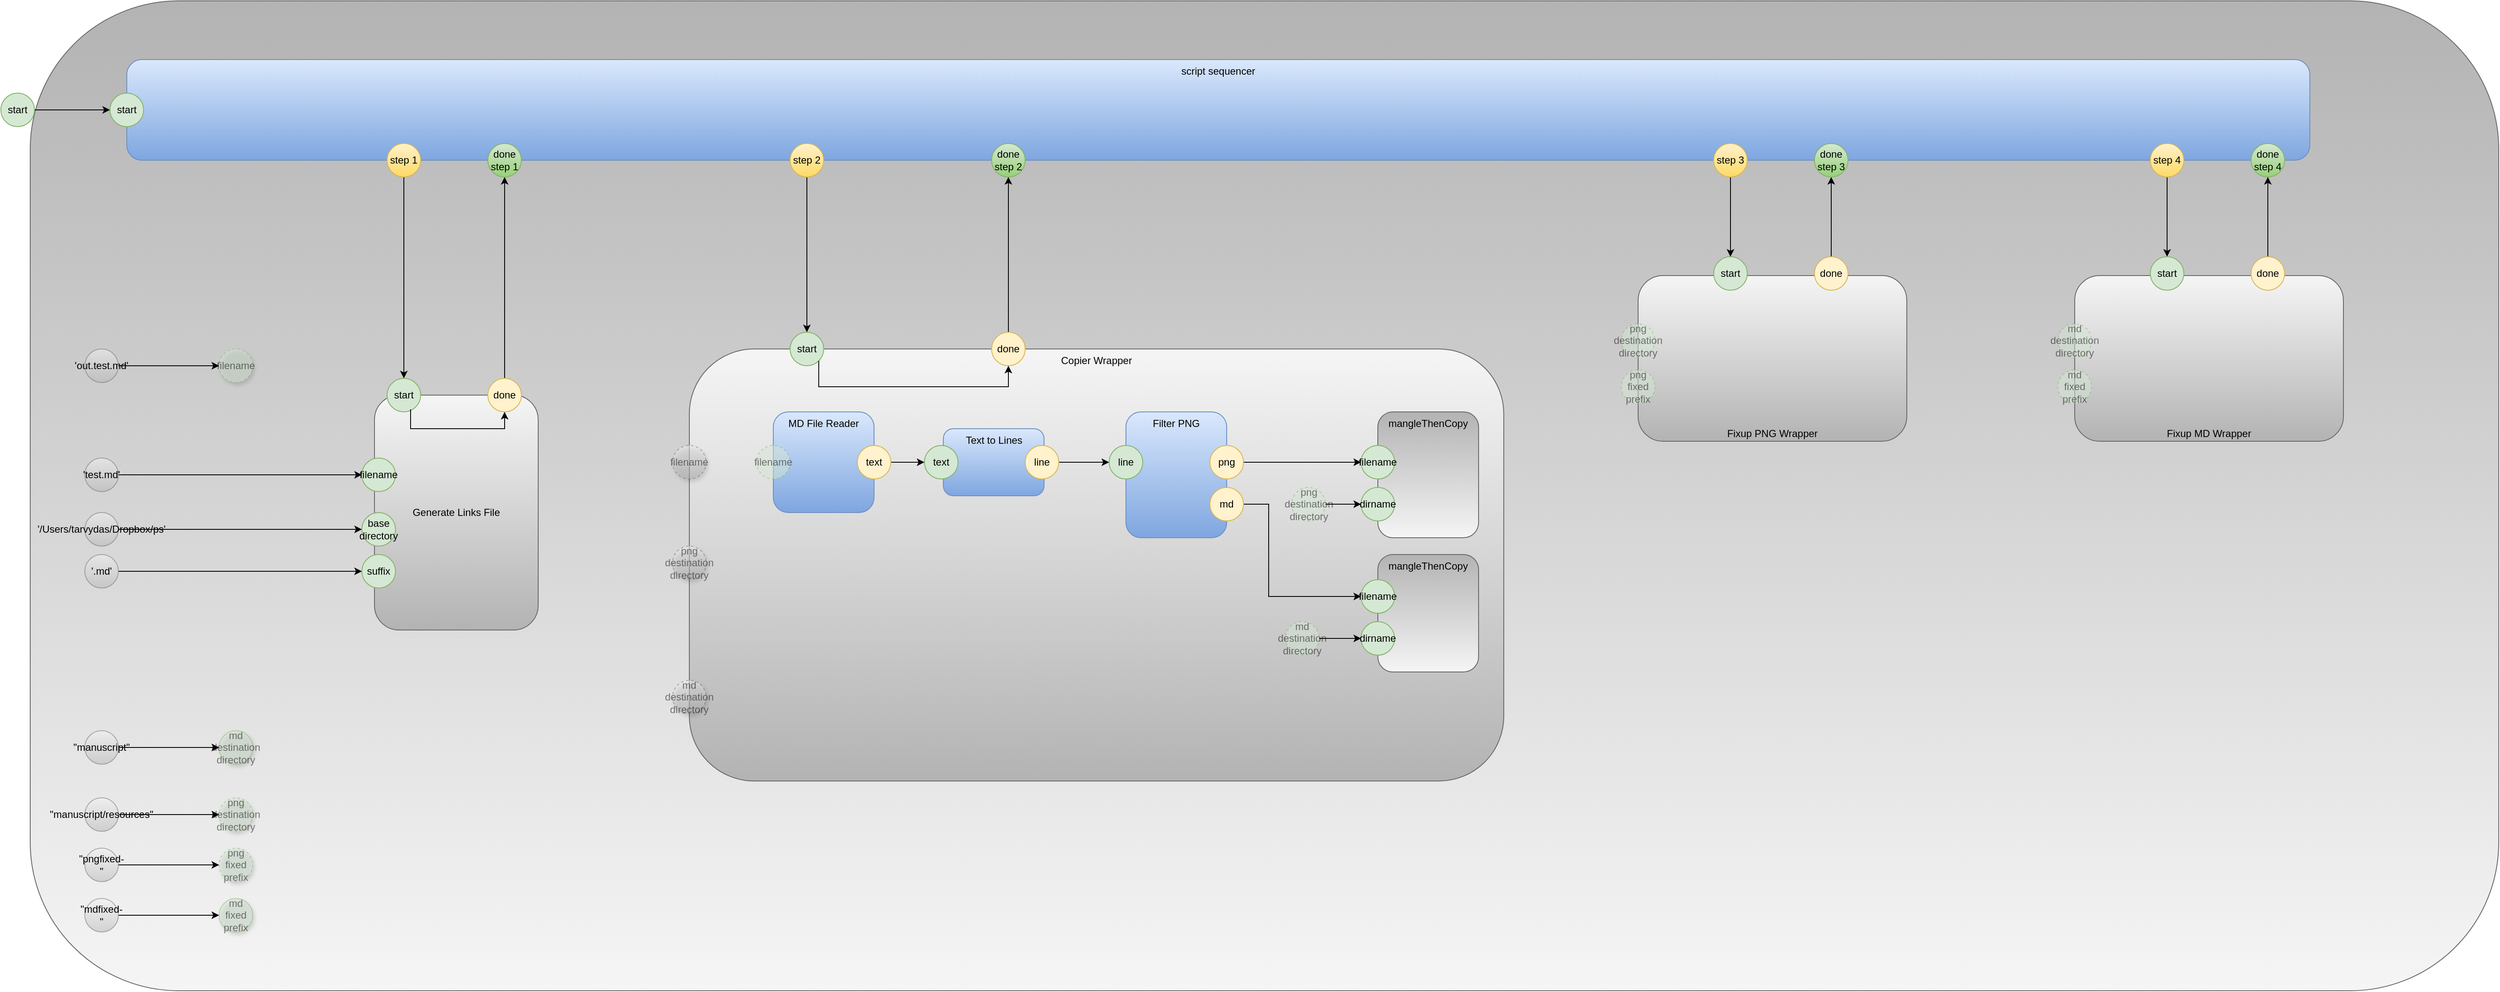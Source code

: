 <mxfile version="14.6.13" type="device" pages="5"><diagram id="d3Y0f5yrOQTBMynN3zQk" name="pmcopy"><mxGraphModel dx="1346" dy="772" grid="1" gridSize="10" guides="1" tooltips="1" connect="1" arrows="1" fold="1" page="1" pageScale="1" pageWidth="1100" pageHeight="850" math="0" shadow="0"><root><mxCell id="0"/><mxCell id="1" parent="0"/><mxCell id="O32whpEdh14o_vciEkOk-1" value="&lt;br&gt;&lt;br&gt;&lt;br&gt;&lt;br&gt;&lt;br&gt;&lt;br&gt;&lt;br&gt;&lt;br&gt;&lt;br&gt;&lt;br&gt;&lt;br&gt;&lt;br&gt;&lt;br&gt;&lt;br&gt;" style="rounded=1;whiteSpace=wrap;html=1;horizontal=1;verticalAlign=top;fillColor=#f5f5f5;strokeColor=#666666;gradientColor=#b3b3b3;gradientDirection=north;" parent="1" vertex="1"><mxGeometry x="55" y="10" width="2940" height="1180" as="geometry"/></mxCell><mxCell id="O32whpEdh14o_vciEkOk-2" value="Fixup PNG Wrapper" style="rounded=1;whiteSpace=wrap;html=1;horizontal=1;verticalAlign=bottom;fillColor=#f5f5f5;strokeColor=#666666;gradientColor=#b3b3b3;" parent="1" vertex="1"><mxGeometry x="1970" y="337.5" width="320" height="197.5" as="geometry"/></mxCell><mxCell id="O32whpEdh14o_vciEkOk-3" value="Generate Links File" style="rounded=1;whiteSpace=wrap;html=1;horizontal=1;verticalAlign=middle;fillColor=#f5f5f5;strokeColor=#666666;gradientColor=#b3b3b3;" parent="1" vertex="1"><mxGeometry x="465" y="480" width="195" height="280" as="geometry"/></mxCell><mxCell id="O32whpEdh14o_vciEkOk-4" value="filename" style="ellipse;whiteSpace=wrap;html=1;aspect=fixed;fillColor=#d5e8d4;strokeColor=#82b366;" parent="1" vertex="1"><mxGeometry x="450" y="555" width="40" height="40" as="geometry"/></mxCell><mxCell id="O32whpEdh14o_vciEkOk-5" style="edgeStyle=orthogonalEdgeStyle;rounded=0;orthogonalLoop=1;jettySize=auto;html=1;exitX=0.5;exitY=0;exitDx=0;exitDy=0;entryX=0.5;entryY=1;entryDx=0;entryDy=0;" parent="1" source="O32whpEdh14o_vciEkOk-6" target="O32whpEdh14o_vciEkOk-56" edge="1"><mxGeometry relative="1" as="geometry"/></mxCell><mxCell id="O32whpEdh14o_vciEkOk-6" value="done" style="ellipse;whiteSpace=wrap;html=1;aspect=fixed;fillColor=#fff2cc;strokeColor=#d6b656;" parent="1" vertex="1"><mxGeometry x="600" y="460" width="40" height="40" as="geometry"/></mxCell><mxCell id="O32whpEdh14o_vciEkOk-7" value="base&lt;br&gt;directory" style="ellipse;whiteSpace=wrap;html=1;aspect=fixed;fillColor=#d5e8d4;strokeColor=#82b366;" parent="1" vertex="1"><mxGeometry x="450" y="620" width="40" height="40" as="geometry"/></mxCell><mxCell id="O32whpEdh14o_vciEkOk-8" value="suffix" style="ellipse;whiteSpace=wrap;html=1;aspect=fixed;fillColor=#d5e8d4;strokeColor=#82b366;" parent="1" vertex="1"><mxGeometry x="450" y="670" width="40" height="40" as="geometry"/></mxCell><mxCell id="O32whpEdh14o_vciEkOk-9" value="Copier Wrapper" style="rounded=1;whiteSpace=wrap;html=1;horizontal=1;verticalAlign=top;fillColor=#f5f5f5;strokeColor=#666666;gradientColor=#b3b3b3;" parent="1" vertex="1"><mxGeometry x="840" y="425" width="970" height="515" as="geometry"/></mxCell><mxCell id="O32whpEdh14o_vciEkOk-10" value="Text to Lines" style="rounded=1;whiteSpace=wrap;html=1;horizontal=1;verticalAlign=top;fillColor=#dae8fc;strokeColor=#6c8ebf;gradientColor=#7ea6e0;" parent="1" vertex="1"><mxGeometry x="1142.5" y="520" width="120" height="80" as="geometry"/></mxCell><mxCell id="O32whpEdh14o_vciEkOk-11" value="text" style="ellipse;whiteSpace=wrap;html=1;aspect=fixed;fillColor=#d5e8d4;strokeColor=#82b366;" parent="1" vertex="1"><mxGeometry x="1120" y="540" width="40" height="40" as="geometry"/></mxCell><mxCell id="O32whpEdh14o_vciEkOk-12" style="edgeStyle=orthogonalEdgeStyle;rounded=0;orthogonalLoop=1;jettySize=auto;html=1;exitX=1;exitY=0.5;exitDx=0;exitDy=0;entryX=0;entryY=0.5;entryDx=0;entryDy=0;" parent="1" source="O32whpEdh14o_vciEkOk-13" target="O32whpEdh14o_vciEkOk-20" edge="1"><mxGeometry relative="1" as="geometry"/></mxCell><mxCell id="O32whpEdh14o_vciEkOk-13" value="line" style="ellipse;whiteSpace=wrap;html=1;aspect=fixed;fillColor=#fff2cc;strokeColor=#d6b656;" parent="1" vertex="1"><mxGeometry x="1240" y="540" width="40" height="40" as="geometry"/></mxCell><mxCell id="O32whpEdh14o_vciEkOk-14" value="MD File Reader" style="rounded=1;whiteSpace=wrap;html=1;horizontal=1;verticalAlign=top;fillColor=#dae8fc;strokeColor=#6c8ebf;gradientColor=#7ea6e0;" parent="1" vertex="1"><mxGeometry x="940" y="500" width="120" height="120" as="geometry"/></mxCell><mxCell id="O32whpEdh14o_vciEkOk-15" style="edgeStyle=orthogonalEdgeStyle;rounded=0;orthogonalLoop=1;jettySize=auto;html=1;exitX=1;exitY=0.5;exitDx=0;exitDy=0;entryX=0;entryY=0.5;entryDx=0;entryDy=0;" parent="1" source="O32whpEdh14o_vciEkOk-16" target="O32whpEdh14o_vciEkOk-11" edge="1"><mxGeometry relative="1" as="geometry"/></mxCell><mxCell id="O32whpEdh14o_vciEkOk-16" value="text" style="ellipse;whiteSpace=wrap;html=1;aspect=fixed;fillColor=#fff2cc;strokeColor=#d6b656;" parent="1" vertex="1"><mxGeometry x="1040" y="540" width="40" height="40" as="geometry"/></mxCell><mxCell id="O32whpEdh14o_vciEkOk-17" value="mangleThenCopy" style="rounded=1;whiteSpace=wrap;html=1;horizontal=1;verticalAlign=top;strokeColor=#666666;fillColor=#f5f5f5;gradientColor=#b3b3b3;gradientDirection=north;" parent="1" vertex="1"><mxGeometry x="1660" y="500" width="120" height="150" as="geometry"/></mxCell><mxCell id="O32whpEdh14o_vciEkOk-18" value="filename" style="ellipse;whiteSpace=wrap;html=1;aspect=fixed;fillColor=#d5e8d4;strokeColor=#82b366;" parent="1" vertex="1"><mxGeometry x="1640" y="540" width="40" height="40" as="geometry"/></mxCell><mxCell id="O32whpEdh14o_vciEkOk-19" value="Filter PNG" style="rounded=1;whiteSpace=wrap;html=1;horizontal=1;verticalAlign=top;gradientColor=#7ea6e0;fillColor=#dae8fc;strokeColor=#6c8ebf;" parent="1" vertex="1"><mxGeometry x="1360" y="500" width="120" height="150" as="geometry"/></mxCell><mxCell id="O32whpEdh14o_vciEkOk-20" value="line" style="ellipse;whiteSpace=wrap;html=1;aspect=fixed;fillColor=#d5e8d4;strokeColor=#82b366;" parent="1" vertex="1"><mxGeometry x="1340" y="540" width="40" height="40" as="geometry"/></mxCell><mxCell id="O32whpEdh14o_vciEkOk-21" style="edgeStyle=orthogonalEdgeStyle;rounded=0;orthogonalLoop=1;jettySize=auto;html=1;exitX=1;exitY=0.5;exitDx=0;exitDy=0;" parent="1" source="O32whpEdh14o_vciEkOk-22" target="O32whpEdh14o_vciEkOk-18" edge="1"><mxGeometry relative="1" as="geometry"/></mxCell><mxCell id="O32whpEdh14o_vciEkOk-22" value="png" style="ellipse;whiteSpace=wrap;html=1;aspect=fixed;fillColor=#fff2cc;strokeColor=#d6b656;" parent="1" vertex="1"><mxGeometry x="1460" y="540" width="40" height="40" as="geometry"/></mxCell><mxCell id="O32whpEdh14o_vciEkOk-23" value="filename" style="ellipse;whiteSpace=wrap;html=1;aspect=fixed;fillColor=#d5e8d4;strokeColor=#82b366;opacity=50;dashed=1;textOpacity=50;shadow=1;" parent="1" vertex="1"><mxGeometry x="280" y="425" width="40" height="40" as="geometry"/></mxCell><mxCell id="O32whpEdh14o_vciEkOk-24" value="mangleThenCopy" style="rounded=1;whiteSpace=wrap;html=1;horizontal=1;verticalAlign=top;strokeColor=#666666;fillColor=#f5f5f5;gradientColor=#b3b3b3;gradientDirection=north;" parent="1" vertex="1"><mxGeometry x="1660" y="670" width="120" height="140" as="geometry"/></mxCell><mxCell id="O32whpEdh14o_vciEkOk-25" value="filename" style="ellipse;whiteSpace=wrap;html=1;aspect=fixed;fillColor=#d5e8d4;strokeColor=#82b366;" parent="1" vertex="1"><mxGeometry x="1640" y="700" width="40" height="40" as="geometry"/></mxCell><mxCell id="O32whpEdh14o_vciEkOk-26" style="edgeStyle=orthogonalEdgeStyle;rounded=0;orthogonalLoop=1;jettySize=auto;html=1;exitX=1;exitY=0.5;exitDx=0;exitDy=0;entryX=0;entryY=0.5;entryDx=0;entryDy=0;" parent="1" source="O32whpEdh14o_vciEkOk-27" target="O32whpEdh14o_vciEkOk-25" edge="1"><mxGeometry relative="1" as="geometry"><Array as="points"><mxPoint x="1530" y="610"/><mxPoint x="1530" y="720"/></Array></mxGeometry></mxCell><mxCell id="O32whpEdh14o_vciEkOk-27" value="md" style="ellipse;whiteSpace=wrap;html=1;aspect=fixed;fillColor=#fff2cc;strokeColor=#d6b656;" parent="1" vertex="1"><mxGeometry x="1460" y="590" width="40" height="40" as="geometry"/></mxCell><mxCell id="O32whpEdh14o_vciEkOk-28" style="edgeStyle=orthogonalEdgeStyle;rounded=0;orthogonalLoop=1;jettySize=auto;html=1;entryX=0;entryY=0.5;entryDx=0;entryDy=0;" parent="1" source="O32whpEdh14o_vciEkOk-29" target="O32whpEdh14o_vciEkOk-7" edge="1"><mxGeometry relative="1" as="geometry"/></mxCell><mxCell id="O32whpEdh14o_vciEkOk-29" value="&lt;div&gt;'/Users/tarvydas/Dropbox/ps'&lt;/div&gt;" style="ellipse;whiteSpace=wrap;html=1;aspect=fixed;fillColor=#f5f5f5;strokeColor=#666666;gradientColor=#b3b3b3;opacity=50;" parent="1" vertex="1"><mxGeometry x="120" y="620" width="40" height="40" as="geometry"/></mxCell><mxCell id="O32whpEdh14o_vciEkOk-30" style="edgeStyle=orthogonalEdgeStyle;rounded=0;orthogonalLoop=1;jettySize=auto;html=1;entryX=0;entryY=0.5;entryDx=0;entryDy=0;" parent="1" source="O32whpEdh14o_vciEkOk-31" target="O32whpEdh14o_vciEkOk-4" edge="1"><mxGeometry relative="1" as="geometry"/></mxCell><mxCell id="O32whpEdh14o_vciEkOk-31" value="'test.md'" style="ellipse;whiteSpace=wrap;html=1;aspect=fixed;fillColor=#f5f5f5;strokeColor=#666666;gradientColor=#b3b3b3;opacity=50;" parent="1" vertex="1"><mxGeometry x="120" y="555" width="40" height="40" as="geometry"/></mxCell><mxCell id="O32whpEdh14o_vciEkOk-32" style="edgeStyle=orthogonalEdgeStyle;rounded=0;orthogonalLoop=1;jettySize=auto;html=1;exitX=1;exitY=0.5;exitDx=0;exitDy=0;" parent="1" source="O32whpEdh14o_vciEkOk-33" target="O32whpEdh14o_vciEkOk-8" edge="1"><mxGeometry relative="1" as="geometry"/></mxCell><mxCell id="O32whpEdh14o_vciEkOk-33" value="'.md'" style="ellipse;whiteSpace=wrap;html=1;aspect=fixed;fillColor=#f5f5f5;strokeColor=#666666;gradientColor=#b3b3b3;opacity=50;" parent="1" vertex="1"><mxGeometry x="120" y="670" width="40" height="40" as="geometry"/></mxCell><mxCell id="O32whpEdh14o_vciEkOk-34" style="edgeStyle=orthogonalEdgeStyle;curved=1;orthogonalLoop=1;jettySize=auto;html=1;exitX=1;exitY=0.5;exitDx=0;exitDy=0;entryX=0;entryY=0.5;entryDx=0;entryDy=0;" parent="1" source="O32whpEdh14o_vciEkOk-35" target="O32whpEdh14o_vciEkOk-96" edge="1"><mxGeometry relative="1" as="geometry"/></mxCell><mxCell id="O32whpEdh14o_vciEkOk-35" value="start" style="ellipse;whiteSpace=wrap;html=1;aspect=fixed;fillColor=#d5e8d4;strokeColor=#82b366;" parent="1" vertex="1"><mxGeometry x="20" y="120" width="40" height="40" as="geometry"/></mxCell><mxCell id="O32whpEdh14o_vciEkOk-36" style="edgeStyle=orthogonalEdgeStyle;rounded=0;orthogonalLoop=1;jettySize=auto;html=1;exitX=1;exitY=0.5;exitDx=0;exitDy=0;entryX=0;entryY=0.5;entryDx=0;entryDy=0;" parent="1" source="O32whpEdh14o_vciEkOk-37" target="O32whpEdh14o_vciEkOk-23" edge="1"><mxGeometry relative="1" as="geometry"/></mxCell><mxCell id="O32whpEdh14o_vciEkOk-37" value="'out.test.md'" style="ellipse;whiteSpace=wrap;html=1;aspect=fixed;fillColor=#f5f5f5;strokeColor=#666666;gradientColor=#b3b3b3;opacity=50;" parent="1" vertex="1"><mxGeometry x="120" y="425" width="40" height="40" as="geometry"/></mxCell><mxCell id="O32whpEdh14o_vciEkOk-38" style="edgeStyle=orthogonalEdgeStyle;rounded=0;orthogonalLoop=1;jettySize=auto;html=1;entryX=0;entryY=0.5;entryDx=0;entryDy=0;" parent="1" source="O32whpEdh14o_vciEkOk-39" target="O32whpEdh14o_vciEkOk-42" edge="1"><mxGeometry relative="1" as="geometry"/></mxCell><mxCell id="O32whpEdh14o_vciEkOk-39" value="&quot;manuscript&quot;" style="ellipse;whiteSpace=wrap;html=1;aspect=fixed;fillColor=#f5f5f5;strokeColor=#666666;gradientColor=#b3b3b3;opacity=50;" parent="1" vertex="1"><mxGeometry x="120" y="880" width="40" height="40" as="geometry"/></mxCell><mxCell id="O32whpEdh14o_vciEkOk-40" style="edgeStyle=orthogonalEdgeStyle;rounded=0;orthogonalLoop=1;jettySize=auto;html=1;entryX=0;entryY=0.5;entryDx=0;entryDy=0;" parent="1" source="O32whpEdh14o_vciEkOk-41" target="O32whpEdh14o_vciEkOk-43" edge="1"><mxGeometry relative="1" as="geometry"/></mxCell><mxCell id="O32whpEdh14o_vciEkOk-41" value="&quot;manuscript/resources&quot;" style="ellipse;whiteSpace=wrap;html=1;aspect=fixed;fillColor=#f5f5f5;strokeColor=#666666;gradientColor=#b3b3b3;opacity=50;" parent="1" vertex="1"><mxGeometry x="120" y="960" width="40" height="40" as="geometry"/></mxCell><mxCell id="O32whpEdh14o_vciEkOk-42" value="md destination directory" style="ellipse;whiteSpace=wrap;html=1;aspect=fixed;fillColor=#d5e8d4;strokeColor=#82b366;opacity=50;textOpacity=50;shadow=1;" parent="1" vertex="1"><mxGeometry x="280" y="880" width="40" height="40" as="geometry"/></mxCell><mxCell id="O32whpEdh14o_vciEkOk-43" value="png destination directory" style="ellipse;whiteSpace=wrap;html=1;aspect=fixed;fillColor=#d5e8d4;strokeColor=#82b366;dashed=1;opacity=50;textOpacity=50;shadow=1;" parent="1" vertex="1"><mxGeometry x="280" y="960" width="40" height="40" as="geometry"/></mxCell><mxCell id="O32whpEdh14o_vciEkOk-44" value="start" style="ellipse;whiteSpace=wrap;html=1;aspect=fixed;fillColor=#d5e8d4;strokeColor=#82b366;" parent="1" vertex="1"><mxGeometry x="2060" y="315" width="40" height="40" as="geometry"/></mxCell><mxCell id="O32whpEdh14o_vciEkOk-45" value="script sequencer" style="rounded=1;whiteSpace=wrap;html=1;horizontal=1;verticalAlign=top;fillColor=#dae8fc;strokeColor=#6c8ebf;gradientColor=#7ea6e0;" parent="1" vertex="1"><mxGeometry x="170" y="80" width="2600" height="120" as="geometry"/></mxCell><mxCell id="O32whpEdh14o_vciEkOk-46" value="start" style="ellipse;whiteSpace=wrap;html=1;aspect=fixed;fillColor=#d5e8d4;strokeColor=#82b366;" parent="1" vertex="1"><mxGeometry x="480" y="460" width="40" height="40" as="geometry"/></mxCell><mxCell id="O32whpEdh14o_vciEkOk-47" value="start" style="ellipse;whiteSpace=wrap;html=1;aspect=fixed;fillColor=#d5e8d4;strokeColor=#82b366;" parent="1" vertex="1"><mxGeometry x="960" y="405" width="40" height="40" as="geometry"/></mxCell><mxCell id="O32whpEdh14o_vciEkOk-48" style="edgeStyle=orthogonalEdgeStyle;rounded=0;orthogonalLoop=1;jettySize=auto;html=1;exitX=0.5;exitY=0;exitDx=0;exitDy=0;entryX=0.5;entryY=1;entryDx=0;entryDy=0;" parent="1" source="O32whpEdh14o_vciEkOk-49" target="O32whpEdh14o_vciEkOk-59" edge="1"><mxGeometry relative="1" as="geometry"/></mxCell><mxCell id="O32whpEdh14o_vciEkOk-49" value="done" style="ellipse;whiteSpace=wrap;html=1;aspect=fixed;fillColor=#fff2cc;strokeColor=#d6b656;" parent="1" vertex="1"><mxGeometry x="1200" y="405" width="40" height="40" as="geometry"/></mxCell><mxCell id="O32whpEdh14o_vciEkOk-50" style="edgeStyle=orthogonalEdgeStyle;rounded=0;orthogonalLoop=1;jettySize=auto;html=1;exitX=1;exitY=1;exitDx=0;exitDy=0;entryX=0.5;entryY=1;entryDx=0;entryDy=0;" parent="1" source="O32whpEdh14o_vciEkOk-47" target="O32whpEdh14o_vciEkOk-49" edge="1"><mxGeometry relative="1" as="geometry"><Array as="points"><mxPoint x="994" y="470"/><mxPoint x="1220" y="470"/></Array><mxPoint x="1060" y="445" as="sourcePoint"/></mxGeometry></mxCell><mxCell id="O32whpEdh14o_vciEkOk-52" style="edgeStyle=orthogonalEdgeStyle;rounded=0;orthogonalLoop=1;jettySize=auto;html=1;exitX=0.5;exitY=0;exitDx=0;exitDy=0;entryX=0.5;entryY=1;entryDx=0;entryDy=0;" parent="1" source="O32whpEdh14o_vciEkOk-53" target="O32whpEdh14o_vciEkOk-62" edge="1"><mxGeometry relative="1" as="geometry"/></mxCell><mxCell id="O32whpEdh14o_vciEkOk-53" value="done" style="ellipse;whiteSpace=wrap;html=1;aspect=fixed;fillColor=#fff2cc;strokeColor=#d6b656;" parent="1" vertex="1"><mxGeometry x="2180" y="315" width="40" height="40" as="geometry"/></mxCell><mxCell id="O32whpEdh14o_vciEkOk-54" style="edgeStyle=orthogonalEdgeStyle;rounded=0;orthogonalLoop=1;jettySize=auto;html=1;exitX=0.5;exitY=1;exitDx=0;exitDy=0;entryX=0.5;entryY=0;entryDx=0;entryDy=0;" parent="1" source="O32whpEdh14o_vciEkOk-55" target="O32whpEdh14o_vciEkOk-46" edge="1"><mxGeometry relative="1" as="geometry"/></mxCell><mxCell id="O32whpEdh14o_vciEkOk-55" value="step 1" style="ellipse;whiteSpace=wrap;html=1;aspect=fixed;fillColor=#fff2cc;strokeColor=#d6b656;gradientColor=#ffd966;" parent="1" vertex="1"><mxGeometry x="480" y="180" width="40" height="40" as="geometry"/></mxCell><mxCell id="O32whpEdh14o_vciEkOk-56" value="done step 1" style="ellipse;whiteSpace=wrap;html=1;aspect=fixed;fillColor=#d5e8d4;strokeColor=#82b366;gradientColor=#97d077;" parent="1" vertex="1"><mxGeometry x="600" y="180" width="40" height="40" as="geometry"/></mxCell><mxCell id="O32whpEdh14o_vciEkOk-57" style="edgeStyle=orthogonalEdgeStyle;rounded=0;orthogonalLoop=1;jettySize=auto;html=1;exitX=0.5;exitY=1;exitDx=0;exitDy=0;entryX=0.5;entryY=0;entryDx=0;entryDy=0;" parent="1" source="O32whpEdh14o_vciEkOk-58" target="O32whpEdh14o_vciEkOk-47" edge="1"><mxGeometry relative="1" as="geometry"/></mxCell><mxCell id="O32whpEdh14o_vciEkOk-58" value="step 2" style="ellipse;whiteSpace=wrap;html=1;aspect=fixed;fillColor=#fff2cc;strokeColor=#d6b656;gradientColor=#ffd966;" parent="1" vertex="1"><mxGeometry x="960" y="180" width="40" height="40" as="geometry"/></mxCell><mxCell id="O32whpEdh14o_vciEkOk-59" value="done step 2" style="ellipse;whiteSpace=wrap;html=1;aspect=fixed;fillColor=#d5e8d4;strokeColor=#82b366;gradientColor=#97d077;" parent="1" vertex="1"><mxGeometry x="1200" y="180" width="40" height="40" as="geometry"/></mxCell><mxCell id="O32whpEdh14o_vciEkOk-60" style="edgeStyle=orthogonalEdgeStyle;rounded=0;orthogonalLoop=1;jettySize=auto;html=1;exitX=0.5;exitY=1;exitDx=0;exitDy=0;entryX=0.5;entryY=0;entryDx=0;entryDy=0;" parent="1" source="O32whpEdh14o_vciEkOk-61" target="O32whpEdh14o_vciEkOk-44" edge="1"><mxGeometry relative="1" as="geometry"/></mxCell><mxCell id="O32whpEdh14o_vciEkOk-61" value="step 3" style="ellipse;whiteSpace=wrap;html=1;aspect=fixed;fillColor=#fff2cc;strokeColor=#d6b656;gradientColor=#ffd966;" parent="1" vertex="1"><mxGeometry x="2060" y="180" width="40" height="40" as="geometry"/></mxCell><mxCell id="O32whpEdh14o_vciEkOk-62" value="done step 3" style="ellipse;whiteSpace=wrap;html=1;aspect=fixed;fillColor=#d5e8d4;strokeColor=#82b366;gradientColor=#97d077;" parent="1" vertex="1"><mxGeometry x="2180" y="180" width="40" height="40" as="geometry"/></mxCell><mxCell id="O32whpEdh14o_vciEkOk-65" value="filename" style="ellipse;whiteSpace=wrap;html=1;aspect=fixed;fillColor=#f5f5f5;strokeColor=#666666;opacity=50;dashed=1;textOpacity=50;shadow=1;gradientColor=#b3b3b3;" parent="1" vertex="1"><mxGeometry x="820" y="540" width="40" height="40" as="geometry"/></mxCell><mxCell id="O32whpEdh14o_vciEkOk-66" style="edgeStyle=orthogonalEdgeStyle;rounded=0;orthogonalLoop=1;jettySize=auto;html=1;exitX=0.7;exitY=0.925;exitDx=0;exitDy=0;entryX=0.5;entryY=1;entryDx=0;entryDy=0;exitPerimeter=0;" parent="1" source="O32whpEdh14o_vciEkOk-46" target="O32whpEdh14o_vciEkOk-6" edge="1"><mxGeometry relative="1" as="geometry"><Array as="points"><mxPoint x="508" y="520"/><mxPoint x="620" y="520"/></Array></mxGeometry></mxCell><mxCell id="O32whpEdh14o_vciEkOk-73" value="png destination directory" style="ellipse;whiteSpace=wrap;html=1;aspect=fixed;fillColor=#f5f5f5;strokeColor=#666666;dashed=1;opacity=50;textOpacity=50;shadow=1;gradientColor=#b3b3b3;" parent="1" vertex="1"><mxGeometry x="820" y="660" width="40" height="40" as="geometry"/></mxCell><mxCell id="O32whpEdh14o_vciEkOk-74" value="md destination directory" style="ellipse;whiteSpace=wrap;html=1;aspect=fixed;fillColor=#f5f5f5;strokeColor=#666666;dashed=1;opacity=50;textOpacity=50;shadow=1;gradientColor=#b3b3b3;" parent="1" vertex="1"><mxGeometry x="820" y="820" width="40" height="40" as="geometry"/></mxCell><mxCell id="O32whpEdh14o_vciEkOk-75" value="filename" style="ellipse;whiteSpace=wrap;html=1;aspect=fixed;fillColor=#d5e8d4;strokeColor=#82b366;opacity=50;dashed=1;textOpacity=50;" parent="1" vertex="1"><mxGeometry x="920" y="540" width="40" height="40" as="geometry"/></mxCell><mxCell id="O32whpEdh14o_vciEkOk-76" style="edgeStyle=orthogonalEdgeStyle;rounded=0;orthogonalLoop=1;jettySize=auto;html=1;exitX=0.5;exitY=1;exitDx=0;exitDy=0;entryX=0.5;entryY=0;entryDx=0;entryDy=0;" parent="1" source="O32whpEdh14o_vciEkOk-77" target="O32whpEdh14o_vciEkOk-90" edge="1"><mxGeometry relative="1" as="geometry"/></mxCell><mxCell id="O32whpEdh14o_vciEkOk-77" value="step 4" style="ellipse;whiteSpace=wrap;html=1;aspect=fixed;fillColor=#fff2cc;strokeColor=#d6b656;gradientColor=#ffd966;" parent="1" vertex="1"><mxGeometry x="2580" y="180" width="40" height="40" as="geometry"/></mxCell><mxCell id="O32whpEdh14o_vciEkOk-78" value="done step 4" style="ellipse;whiteSpace=wrap;html=1;aspect=fixed;fillColor=#d5e8d4;strokeColor=#82b366;gradientColor=#97d077;" parent="1" vertex="1"><mxGeometry x="2700" y="180" width="40" height="40" as="geometry"/></mxCell><mxCell id="O32whpEdh14o_vciEkOk-81" value="dirname" style="ellipse;whiteSpace=wrap;html=1;aspect=fixed;fillColor=#d5e8d4;strokeColor=#82b366;" parent="1" vertex="1"><mxGeometry x="1640" y="590" width="40" height="40" as="geometry"/></mxCell><mxCell id="O32whpEdh14o_vciEkOk-82" value="dirname" style="ellipse;whiteSpace=wrap;html=1;aspect=fixed;fillColor=#d5e8d4;strokeColor=#82b366;" parent="1" vertex="1"><mxGeometry x="1640" y="750" width="40" height="40" as="geometry"/></mxCell><mxCell id="O32whpEdh14o_vciEkOk-83" style="edgeStyle=orthogonalEdgeStyle;rounded=0;orthogonalLoop=1;jettySize=auto;html=1;exitX=1;exitY=0.5;exitDx=0;exitDy=0;" parent="1" source="O32whpEdh14o_vciEkOk-84" target="O32whpEdh14o_vciEkOk-82" edge="1"><mxGeometry relative="1" as="geometry"/></mxCell><mxCell id="O32whpEdh14o_vciEkOk-84" value="md destination directory" style="ellipse;whiteSpace=wrap;html=1;aspect=fixed;fillColor=#d5e8d4;strokeColor=#82b366;dashed=1;opacity=50;textOpacity=50;" parent="1" vertex="1"><mxGeometry x="1550" y="750" width="40" height="40" as="geometry"/></mxCell><mxCell id="O32whpEdh14o_vciEkOk-85" style="edgeStyle=orthogonalEdgeStyle;rounded=0;orthogonalLoop=1;jettySize=auto;html=1;exitX=1;exitY=0.5;exitDx=0;exitDy=0;entryX=0;entryY=0.5;entryDx=0;entryDy=0;" parent="1" source="O32whpEdh14o_vciEkOk-86" target="O32whpEdh14o_vciEkOk-81" edge="1"><mxGeometry relative="1" as="geometry"/></mxCell><mxCell id="O32whpEdh14o_vciEkOk-86" value="png destination directory" style="ellipse;whiteSpace=wrap;html=1;aspect=fixed;fillColor=#d5e8d4;strokeColor=#82b366;dashed=1;opacity=50;textOpacity=50;" parent="1" vertex="1"><mxGeometry x="1557.5" y="590" width="40" height="40" as="geometry"/></mxCell><mxCell id="O32whpEdh14o_vciEkOk-87" value="png destination directory" style="ellipse;whiteSpace=wrap;html=1;aspect=fixed;fillColor=#d5e8d4;strokeColor=#82b366;dashed=1;opacity=50;textOpacity=50;" parent="1" vertex="1"><mxGeometry x="1950" y="395" width="40" height="40" as="geometry"/></mxCell><mxCell id="O32whpEdh14o_vciEkOk-88" value="png fixed prefix" style="ellipse;whiteSpace=wrap;html=1;aspect=fixed;fillColor=#d5e8d4;strokeColor=#82b366;dashed=1;opacity=50;textOpacity=50;" parent="1" vertex="1"><mxGeometry x="1950" y="450" width="40" height="40" as="geometry"/></mxCell><mxCell id="O32whpEdh14o_vciEkOk-89" value="Fixup MD Wrapper" style="rounded=1;whiteSpace=wrap;html=1;horizontal=1;verticalAlign=bottom;fillColor=#f5f5f5;strokeColor=#666666;gradientColor=#b3b3b3;" parent="1" vertex="1"><mxGeometry x="2490" y="337.5" width="320" height="197.5" as="geometry"/></mxCell><mxCell id="O32whpEdh14o_vciEkOk-90" value="start" style="ellipse;whiteSpace=wrap;html=1;aspect=fixed;fillColor=#d5e8d4;strokeColor=#82b366;" parent="1" vertex="1"><mxGeometry x="2580" y="315" width="40" height="40" as="geometry"/></mxCell><mxCell id="O32whpEdh14o_vciEkOk-91" style="edgeStyle=orthogonalEdgeStyle;rounded=0;orthogonalLoop=1;jettySize=auto;html=1;exitX=0.5;exitY=0;exitDx=0;exitDy=0;entryX=0.5;entryY=1;entryDx=0;entryDy=0;" parent="1" source="O32whpEdh14o_vciEkOk-92" target="O32whpEdh14o_vciEkOk-78" edge="1"><mxGeometry relative="1" as="geometry"/></mxCell><mxCell id="O32whpEdh14o_vciEkOk-92" value="done" style="ellipse;whiteSpace=wrap;html=1;aspect=fixed;fillColor=#fff2cc;strokeColor=#d6b656;" parent="1" vertex="1"><mxGeometry x="2700" y="315" width="40" height="40" as="geometry"/></mxCell><mxCell id="O32whpEdh14o_vciEkOk-94" value="md destination directory" style="ellipse;whiteSpace=wrap;html=1;aspect=fixed;fillColor=#d5e8d4;strokeColor=#82b366;dashed=1;opacity=50;textOpacity=50;" parent="1" vertex="1"><mxGeometry x="2470" y="395" width="40" height="40" as="geometry"/></mxCell><mxCell id="O32whpEdh14o_vciEkOk-95" value="md fixed prefix" style="ellipse;whiteSpace=wrap;html=1;aspect=fixed;fillColor=#d5e8d4;strokeColor=#82b366;dashed=1;opacity=50;textOpacity=50;" parent="1" vertex="1"><mxGeometry x="2470" y="450" width="40" height="40" as="geometry"/></mxCell><mxCell id="O32whpEdh14o_vciEkOk-96" value="start" style="ellipse;whiteSpace=wrap;html=1;aspect=fixed;fillColor=#d5e8d4;strokeColor=#82b366;" parent="1" vertex="1"><mxGeometry x="150" y="120" width="40" height="40" as="geometry"/></mxCell><mxCell id="O32whpEdh14o_vciEkOk-97" value="md fixed prefix" style="ellipse;whiteSpace=wrap;html=1;aspect=fixed;fillColor=#d5e8d4;strokeColor=#82b366;opacity=50;textOpacity=50;shadow=1;" parent="1" vertex="1"><mxGeometry x="280" y="1080" width="40" height="40" as="geometry"/></mxCell><mxCell id="O32whpEdh14o_vciEkOk-98" value="png fixed prefix" style="ellipse;whiteSpace=wrap;html=1;aspect=fixed;fillColor=#d5e8d4;strokeColor=#82b366;dashed=1;opacity=50;textOpacity=50;shadow=1;" parent="1" vertex="1"><mxGeometry x="280" y="1020" width="40" height="40" as="geometry"/></mxCell><mxCell id="O32whpEdh14o_vciEkOk-99" style="edgeStyle=orthogonalEdgeStyle;curved=1;orthogonalLoop=1;jettySize=auto;html=1;exitX=1;exitY=0.5;exitDx=0;exitDy=0;" parent="1" source="O32whpEdh14o_vciEkOk-100" target="O32whpEdh14o_vciEkOk-98" edge="1"><mxGeometry relative="1" as="geometry"/></mxCell><mxCell id="O32whpEdh14o_vciEkOk-100" value="&quot;pngfixed-&quot;" style="ellipse;whiteSpace=wrap;html=1;aspect=fixed;fillColor=#f5f5f5;strokeColor=#666666;gradientColor=#b3b3b3;opacity=50;" parent="1" vertex="1"><mxGeometry x="120" y="1020" width="40" height="40" as="geometry"/></mxCell><mxCell id="O32whpEdh14o_vciEkOk-101" style="edgeStyle=orthogonalEdgeStyle;curved=1;orthogonalLoop=1;jettySize=auto;html=1;exitX=1;exitY=0.5;exitDx=0;exitDy=0;entryX=0;entryY=0.5;entryDx=0;entryDy=0;" parent="1" source="O32whpEdh14o_vciEkOk-102" target="O32whpEdh14o_vciEkOk-97" edge="1"><mxGeometry relative="1" as="geometry"/></mxCell><mxCell id="O32whpEdh14o_vciEkOk-102" value="&quot;mdfixed-&quot;" style="ellipse;whiteSpace=wrap;html=1;aspect=fixed;fillColor=#f5f5f5;strokeColor=#666666;gradientColor=#b3b3b3;opacity=50;" parent="1" vertex="1"><mxGeometry x="120" y="1080" width="40" height="40" as="geometry"/></mxCell></root></mxGraphModel></diagram><diagram id="0ZJ_tn1gUtBmTOoIDh3_" name="Generate Links FIle"><mxGraphModel dx="2206" dy="776" grid="1" gridSize="10" guides="1" tooltips="1" connect="1" arrows="1" fold="1" page="1" pageScale="1" pageWidth="1100" pageHeight="850" math="0" shadow="0"><root><mxCell id="wd638Be1q1K1JleffU8B-0"/><mxCell id="wd638Be1q1K1JleffU8B-1" parent="wd638Be1q1K1JleffU8B-0"/><mxCell id="wd638Be1q1K1JleffU8B-2" value="Generate Links File" style="rounded=1;whiteSpace=wrap;html=1;horizontal=1;verticalAlign=middle;fillColor=#f5f5f5;strokeColor=#666666;gradientColor=#b3b3b3;" vertex="1" parent="wd638Be1q1K1JleffU8B-1"><mxGeometry x="185" y="60" width="195" height="280" as="geometry"/></mxCell><mxCell id="wd638Be1q1K1JleffU8B-3" value="filename" style="ellipse;whiteSpace=wrap;html=1;aspect=fixed;fillColor=#d5e8d4;strokeColor=#82b366;" vertex="1" parent="wd638Be1q1K1JleffU8B-1"><mxGeometry x="170" y="135" width="40" height="40" as="geometry"/></mxCell><mxCell id="wd638Be1q1K1JleffU8B-4" value="done" style="ellipse;whiteSpace=wrap;html=1;aspect=fixed;fillColor=#fff2cc;strokeColor=#d6b656;" vertex="1" parent="wd638Be1q1K1JleffU8B-1"><mxGeometry x="320" y="40" width="40" height="40" as="geometry"/></mxCell><mxCell id="wd638Be1q1K1JleffU8B-5" value="base&lt;br&gt;directory" style="ellipse;whiteSpace=wrap;html=1;aspect=fixed;fillColor=#d5e8d4;strokeColor=#82b366;" vertex="1" parent="wd638Be1q1K1JleffU8B-1"><mxGeometry x="170" y="200" width="40" height="40" as="geometry"/></mxCell><mxCell id="wd638Be1q1K1JleffU8B-6" value="suffix" style="ellipse;whiteSpace=wrap;html=1;aspect=fixed;fillColor=#d5e8d4;strokeColor=#82b366;" vertex="1" parent="wd638Be1q1K1JleffU8B-1"><mxGeometry x="170" y="250" width="40" height="40" as="geometry"/></mxCell><mxCell id="wd638Be1q1K1JleffU8B-7" value="start" style="ellipse;whiteSpace=wrap;html=1;aspect=fixed;fillColor=#d5e8d4;strokeColor=#82b366;" vertex="1" parent="wd638Be1q1K1JleffU8B-1"><mxGeometry x="200" y="40" width="40" height="40" as="geometry"/></mxCell><mxCell id="wd638Be1q1K1JleffU8B-8" style="edgeStyle=orthogonalEdgeStyle;rounded=0;orthogonalLoop=1;jettySize=auto;html=1;exitX=0.5;exitY=1;exitDx=0;exitDy=0;entryX=0.5;entryY=1;entryDx=0;entryDy=0;" edge="1" parent="wd638Be1q1K1JleffU8B-1" source="wd638Be1q1K1JleffU8B-9" target="wd638Be1q1K1JleffU8B-4"><mxGeometry relative="1" as="geometry"/></mxCell><mxCell id="wd638Be1q1K1JleffU8B-9" value="notify" style="ellipse;whiteSpace=wrap;html=1;aspect=fixed;fillColor=#d5e8d4;strokeColor=#82b366;" vertex="1" parent="wd638Be1q1K1JleffU8B-1"><mxGeometry x="250" y="40" width="40" height="40" as="geometry"/></mxCell><mxCell id="wd638Be1q1K1JleffU8B-10" value="Generate Links File" style="rounded=1;whiteSpace=wrap;html=1;horizontal=1;verticalAlign=top;fillColor=#f5f5f5;strokeColor=#666666;gradientColor=#b3b3b3;" vertex="1" parent="wd638Be1q1K1JleffU8B-1"><mxGeometry x="15" y="440" width="1385" height="770" as="geometry"/></mxCell><mxCell id="wd638Be1q1K1JleffU8B-11" style="edgeStyle=orthogonalEdgeStyle;rounded=0;orthogonalLoop=1;jettySize=auto;html=1;exitX=1;exitY=0.5;exitDx=0;exitDy=0;entryX=0;entryY=0.5;entryDx=0;entryDy=0;" edge="1" parent="wd638Be1q1K1JleffU8B-1" source="wd638Be1q1K1JleffU8B-12" target="wd638Be1q1K1JleffU8B-26"><mxGeometry relative="1" as="geometry"/></mxCell><mxCell id="wd638Be1q1K1JleffU8B-12" value="filename" style="ellipse;whiteSpace=wrap;html=1;aspect=fixed;fillColor=#d5e8d4;strokeColor=#82b366;" vertex="1" parent="wd638Be1q1K1JleffU8B-1"><mxGeometry y="515" width="40" height="40" as="geometry"/></mxCell><mxCell id="wd638Be1q1K1JleffU8B-13" value="File Writer" style="rounded=1;whiteSpace=wrap;html=1;horizontal=1;verticalAlign=top;gradientColor=#7ea6e0;fillColor=#dae8fc;strokeColor=#6c8ebf;" vertex="1" parent="wd638Be1q1K1JleffU8B-1"><mxGeometry x="1200" y="470" width="120" height="210" as="geometry"/></mxCell><mxCell id="wd638Be1q1K1JleffU8B-14" value="filename" style="ellipse;whiteSpace=wrap;html=1;aspect=fixed;fillColor=#d5e8d4;strokeColor=#82b366;" vertex="1" parent="wd638Be1q1K1JleffU8B-1"><mxGeometry x="1180" y="505" width="40" height="40" as="geometry"/></mxCell><mxCell id="wd638Be1q1K1JleffU8B-15" value="clear" style="ellipse;whiteSpace=wrap;html=1;aspect=fixed;fillColor=#d5e8d4;strokeColor=#82b366;" vertex="1" parent="wd638Be1q1K1JleffU8B-1"><mxGeometry x="1180" y="555" width="40" height="40" as="geometry"/></mxCell><mxCell id="wd638Be1q1K1JleffU8B-16" value="append" style="ellipse;whiteSpace=wrap;html=1;aspect=fixed;fillColor=#d5e8d4;strokeColor=#82b366;" vertex="1" parent="wd638Be1q1K1JleffU8B-1"><mxGeometry x="1180" y="610" width="40" height="40" as="geometry"/></mxCell><mxCell id="wd638Be1q1K1JleffU8B-17" value="Lines To Text" style="rounded=1;whiteSpace=wrap;html=1;horizontal=1;verticalAlign=top;fillColor=#dae8fc;strokeColor=#6c8ebf;gradientColor=#7ea6e0;" vertex="1" parent="wd638Be1q1K1JleffU8B-1"><mxGeometry x="970" y="595" width="120" height="120" as="geometry"/></mxCell><mxCell id="wd638Be1q1K1JleffU8B-18" value="[text]" style="ellipse;whiteSpace=wrap;html=1;aspect=fixed;fillColor=#d5e8d4;strokeColor=#82b366;" vertex="1" parent="wd638Be1q1K1JleffU8B-1"><mxGeometry x="950" y="635" width="40" height="40" as="geometry"/></mxCell><mxCell id="wd638Be1q1K1JleffU8B-19" style="edgeStyle=orthogonalEdgeStyle;rounded=0;orthogonalLoop=1;jettySize=auto;html=1;exitX=1;exitY=0.5;exitDx=0;exitDy=0;entryX=0;entryY=0.5;entryDx=0;entryDy=0;" edge="1" parent="wd638Be1q1K1JleffU8B-1" source="wd638Be1q1K1JleffU8B-20" target="wd638Be1q1K1JleffU8B-16"><mxGeometry relative="1" as="geometry"/></mxCell><mxCell id="wd638Be1q1K1JleffU8B-20" value="text" style="ellipse;whiteSpace=wrap;html=1;aspect=fixed;fillColor=#fff2cc;strokeColor=#d6b656;" vertex="1" parent="wd638Be1q1K1JleffU8B-1"><mxGeometry x="1070" y="635" width="40" height="40" as="geometry"/></mxCell><mxCell id="wd638Be1q1K1JleffU8B-21" value="Generate File Links Sequencer" style="rounded=1;whiteSpace=wrap;html=1;verticalAlign=top;gradientColor=#d5739d;fillColor=#e6d0de;strokeColor=#996185;" vertex="1" parent="wd638Be1q1K1JleffU8B-1"><mxGeometry x="170" y="485" width="120" height="290" as="geometry"/></mxCell><mxCell id="wd638Be1q1K1JleffU8B-22" style="edgeStyle=orthogonalEdgeStyle;rounded=0;orthogonalLoop=1;jettySize=auto;html=1;exitX=1;exitY=0.5;exitDx=0;exitDy=0;entryX=0;entryY=0.5;entryDx=0;entryDy=0;" edge="1" parent="wd638Be1q1K1JleffU8B-1" source="wd638Be1q1K1JleffU8B-23" target="wd638Be1q1K1JleffU8B-40"><mxGeometry relative="1" as="geometry"/></mxCell><mxCell id="wd638Be1q1K1JleffU8B-23" value="input filename" style="ellipse;whiteSpace=wrap;html=1;aspect=fixed;fillColor=#fff2cc;strokeColor=#d6b656;" vertex="1" parent="wd638Be1q1K1JleffU8B-1"><mxGeometry x="270" y="605" width="40" height="40" as="geometry"/></mxCell><mxCell id="wd638Be1q1K1JleffU8B-24" style="edgeStyle=orthogonalEdgeStyle;rounded=0;orthogonalLoop=1;jettySize=auto;html=1;exitX=1;exitY=0.5;exitDx=0;exitDy=0;entryX=0;entryY=0.5;entryDx=0;entryDy=0;" edge="1" parent="wd638Be1q1K1JleffU8B-1" source="wd638Be1q1K1JleffU8B-25" target="wd638Be1q1K1JleffU8B-33"><mxGeometry relative="1" as="geometry"><Array as="points"><mxPoint x="340" y="725"/><mxPoint x="340" y="1110"/></Array></mxGeometry></mxCell><mxCell id="wd638Be1q1K1JleffU8B-25" value="done" style="ellipse;whiteSpace=wrap;html=1;aspect=fixed;fillColor=#fff2cc;strokeColor=#d6b656;" vertex="1" parent="wd638Be1q1K1JleffU8B-1"><mxGeometry x="270" y="705" width="40" height="40" as="geometry"/></mxCell><mxCell id="wd638Be1q1K1JleffU8B-26" value="filename" style="ellipse;whiteSpace=wrap;html=1;aspect=fixed;fillColor=#d5e8d4;strokeColor=#82b366;" vertex="1" parent="wd638Be1q1K1JleffU8B-1"><mxGeometry x="150" y="515" width="40" height="40" as="geometry"/></mxCell><mxCell id="wd638Be1q1K1JleffU8B-27" value="no more" style="ellipse;whiteSpace=wrap;html=1;aspect=fixed;fillColor=#d5e8d4;strokeColor=#82b366;" vertex="1" parent="wd638Be1q1K1JleffU8B-1"><mxGeometry x="150" y="705" width="40" height="40" as="geometry"/></mxCell><mxCell id="wd638Be1q1K1JleffU8B-28" style="edgeStyle=orthogonalEdgeStyle;rounded=0;orthogonalLoop=1;jettySize=auto;html=1;exitX=1;exitY=0.5;exitDx=0;exitDy=0;entryX=0;entryY=0.5;entryDx=0;entryDy=0;" edge="1" parent="wd638Be1q1K1JleffU8B-1" source="wd638Be1q1K1JleffU8B-29" target="wd638Be1q1K1JleffU8B-15"><mxGeometry relative="1" as="geometry"/></mxCell><mxCell id="wd638Be1q1K1JleffU8B-29" value="clear" style="ellipse;whiteSpace=wrap;html=1;aspect=fixed;fillColor=#fff2cc;strokeColor=#d6b656;" vertex="1" parent="wd638Be1q1K1JleffU8B-1"><mxGeometry x="270" y="555" width="40" height="40" as="geometry"/></mxCell><mxCell id="wd638Be1q1K1JleffU8B-30" style="edgeStyle=orthogonalEdgeStyle;rounded=0;orthogonalLoop=1;jettySize=auto;html=1;exitX=1;exitY=0.5;exitDx=0;exitDy=0;entryX=0;entryY=0.5;entryDx=0;entryDy=0;" edge="1" parent="wd638Be1q1K1JleffU8B-1" source="wd638Be1q1K1JleffU8B-31" target="wd638Be1q1K1JleffU8B-14"><mxGeometry relative="1" as="geometry"/></mxCell><mxCell id="wd638Be1q1K1JleffU8B-31" value="output filename" style="ellipse;whiteSpace=wrap;html=1;aspect=fixed;fillColor=#fff2cc;strokeColor=#d6b656;" vertex="1" parent="wd638Be1q1K1JleffU8B-1"><mxGeometry x="269" y="505" width="40" height="40" as="geometry"/></mxCell><mxCell id="wd638Be1q1K1JleffU8B-32" style="edgeStyle=orthogonalEdgeStyle;rounded=0;orthogonalLoop=1;jettySize=auto;html=1;exitX=1;exitY=0.5;exitDx=0;exitDy=0;entryX=0;entryY=0.5;entryDx=0;entryDy=0;" edge="1" parent="wd638Be1q1K1JleffU8B-1" source="wd638Be1q1K1JleffU8B-37" target="wd638Be1q1K1JleffU8B-27"><mxGeometry relative="1" as="geometry"><mxPoint x="480.0" y="835" as="sourcePoint"/><Array as="points"><mxPoint x="990" y="860"/><mxPoint x="990" y="1010"/><mxPoint x="130" y="1010"/><mxPoint x="130" y="725"/></Array></mxGeometry></mxCell><mxCell id="wd638Be1q1K1JleffU8B-33" value="done" style="ellipse;whiteSpace=wrap;html=1;aspect=fixed;fillColor=#fff2cc;strokeColor=#d6b656;" vertex="1" parent="wd638Be1q1K1JleffU8B-1"><mxGeometry x="1380" y="1090" width="40" height="40" as="geometry"/></mxCell><mxCell id="wd638Be1q1K1JleffU8B-34" value="base&lt;br&gt;directory" style="ellipse;whiteSpace=wrap;html=1;aspect=fixed;fillColor=#d5e8d4;strokeColor=#82b366;" vertex="1" parent="wd638Be1q1K1JleffU8B-1"><mxGeometry y="895" width="40" height="40" as="geometry"/></mxCell><mxCell id="wd638Be1q1K1JleffU8B-35" value="suffix" style="ellipse;whiteSpace=wrap;html=1;aspect=fixed;fillColor=#d5e8d4;strokeColor=#82b366;" vertex="1" parent="wd638Be1q1K1JleffU8B-1"><mxGeometry y="945" width="40" height="40" as="geometry"/></mxCell><mxCell id="wd638Be1q1K1JleffU8B-36" value="Looback&lt;br&gt;Scraper" style="rounded=1;whiteSpace=wrap;html=1;horizontal=1;verticalAlign=top;gradientColor=#b3b3b3;fillColor=#f5f5f5;strokeColor=#666666;gradientDirection=north;" vertex="1" parent="wd638Be1q1K1JleffU8B-1"><mxGeometry x="522.5" y="610" width="327.5" height="350" as="geometry"/></mxCell><mxCell id="wd638Be1q1K1JleffU8B-37" value="no more" style="ellipse;whiteSpace=wrap;html=1;aspect=fixed;fillColor=#fff2cc;strokeColor=#d6b656;" vertex="1" parent="wd638Be1q1K1JleffU8B-1"><mxGeometry x="830" y="840" width="40" height="40" as="geometry"/></mxCell><mxCell id="wd638Be1q1K1JleffU8B-38" value="base&lt;br&gt;directory" style="ellipse;whiteSpace=wrap;html=1;aspect=fixed;fillColor=#d5e8d4;strokeColor=#82b366;dashed=1;" vertex="1" parent="wd638Be1q1K1JleffU8B-1"><mxGeometry x="500" y="735" width="40" height="40" as="geometry"/></mxCell><mxCell id="wd638Be1q1K1JleffU8B-39" value="suffix" style="ellipse;whiteSpace=wrap;html=1;aspect=fixed;fillColor=#d5e8d4;strokeColor=#82b366;dashed=1;" vertex="1" parent="wd638Be1q1K1JleffU8B-1"><mxGeometry x="500" y="785" width="40" height="40" as="geometry"/></mxCell><mxCell id="wd638Be1q1K1JleffU8B-40" value="filename" style="ellipse;whiteSpace=wrap;html=1;aspect=fixed;fillColor=#d5e8d4;strokeColor=#82b366;" vertex="1" parent="wd638Be1q1K1JleffU8B-1"><mxGeometry x="502.5" y="675" width="40" height="40" as="geometry"/></mxCell><mxCell id="wd638Be1q1K1JleffU8B-41" style="edgeStyle=orthogonalEdgeStyle;rounded=0;orthogonalLoop=1;jettySize=auto;html=1;exitX=1;exitY=0.5;exitDx=0;exitDy=0;entryX=0;entryY=0.5;entryDx=0;entryDy=0;" edge="1" parent="wd638Be1q1K1JleffU8B-1" source="wd638Be1q1K1JleffU8B-42" target="wd638Be1q1K1JleffU8B-18"><mxGeometry relative="1" as="geometry"/></mxCell><mxCell id="wd638Be1q1K1JleffU8B-42" value="[links]" style="ellipse;whiteSpace=wrap;html=1;aspect=fixed;fillColor=#fff2cc;strokeColor=#d6b656;" vertex="1" parent="wd638Be1q1K1JleffU8B-1"><mxGeometry x="830" y="675" width="40" height="40" as="geometry"/></mxCell><mxCell id="wd638Be1q1K1JleffU8B-43" style="edgeStyle=orthogonalEdgeStyle;rounded=0;orthogonalLoop=1;jettySize=auto;html=1;exitX=1;exitY=0.5;exitDx=0;exitDy=0;entryX=0;entryY=0.5;entryDx=0;entryDy=0;" edge="1" parent="wd638Be1q1K1JleffU8B-1" source="wd638Be1q1K1JleffU8B-44" target="wd638Be1q1K1JleffU8B-33"><mxGeometry relative="1" as="geometry"/></mxCell><mxCell id="wd638Be1q1K1JleffU8B-44" value="error" style="ellipse;whiteSpace=wrap;html=1;aspect=fixed;fillColor=#fff2cc;strokeColor=#d6b656;" vertex="1" parent="wd638Be1q1K1JleffU8B-1"><mxGeometry x="830" y="760" width="40" height="40" as="geometry"/></mxCell></root></mxGraphModel></diagram><diagram id="-VkS-opDouNMXKzKHz3H" name="Loopback Scraper"><mxGraphModel dx="2206" dy="776" grid="1" gridSize="10" guides="1" tooltips="1" connect="1" arrows="1" fold="1" page="1" pageScale="1" pageWidth="1100" pageHeight="850" math="0" shadow="0"><root><mxCell id="sUUL5UCvTjEklBp7nTe0-0"/><mxCell id="sUUL5UCvTjEklBp7nTe0-1" parent="sUUL5UCvTjEklBp7nTe0-0"/><mxCell id="sUUL5UCvTjEklBp7nTe0-2" value="Loopback&lt;br&gt;Scraper" style="rounded=1;whiteSpace=wrap;html=1;horizontal=1;verticalAlign=top;gradientColor=#b3b3b3;fillColor=#f5f5f5;strokeColor=#666666;" vertex="1" parent="sUUL5UCvTjEklBp7nTe0-1"><mxGeometry x="-1017.57" y="40" width="1365.07" height="945" as="geometry"/></mxCell><mxCell id="sUUL5UCvTjEklBp7nTe0-3" value="Per File Link Scraper&lt;br&gt;&quot;first&quot;" style="rounded=1;whiteSpace=wrap;html=1;horizontal=1;verticalAlign=top;fillColor=#f5f5f5;strokeColor=#666666;gradientColor=#b3b3b3;" vertex="1" parent="sUUL5UCvTjEklBp7nTe0-1"><mxGeometry x="-870" y="135" width="120" height="120" as="geometry"/></mxCell><mxCell id="sUUL5UCvTjEklBp7nTe0-4" value="filename" style="ellipse;whiteSpace=wrap;html=1;aspect=fixed;fillColor=#d5e8d4;strokeColor=#82b366;" vertex="1" parent="sUUL5UCvTjEklBp7nTe0-1"><mxGeometry x="-890" y="175" width="40" height="40" as="geometry"/></mxCell><mxCell id="sUUL5UCvTjEklBp7nTe0-5" style="edgeStyle=orthogonalEdgeStyle;rounded=0;orthogonalLoop=1;jettySize=auto;html=1;exitX=1;exitY=0.5;exitDx=0;exitDy=0;entryX=0;entryY=1;entryDx=0;entryDy=0;" edge="1" parent="sUUL5UCvTjEklBp7nTe0-1" source="sUUL5UCvTjEklBp7nTe0-8" target="sUUL5UCvTjEklBp7nTe0-25"><mxGeometry relative="1" as="geometry"><Array as="points"><mxPoint x="-662.5" y="195"/><mxPoint x="-662.5" y="609"/></Array></mxGeometry></mxCell><mxCell id="sUUL5UCvTjEklBp7nTe0-6" style="edgeStyle=orthogonalEdgeStyle;rounded=0;orthogonalLoop=1;jettySize=auto;html=1;exitX=1;exitY=0;exitDx=0;exitDy=0;entryX=0;entryY=0;entryDx=0;entryDy=0;" edge="1" parent="sUUL5UCvTjEklBp7nTe0-1" source="sUUL5UCvTjEklBp7nTe0-8" target="sUUL5UCvTjEklBp7nTe0-11"><mxGeometry relative="1" as="geometry"/></mxCell><mxCell id="sUUL5UCvTjEklBp7nTe0-7" style="edgeStyle=orthogonalEdgeStyle;rounded=0;orthogonalLoop=1;jettySize=auto;html=1;exitX=1;exitY=1;exitDx=0;exitDy=0;entryX=0;entryY=0;entryDx=0;entryDy=0;" edge="1" parent="sUUL5UCvTjEklBp7nTe0-1" source="sUUL5UCvTjEklBp7nTe0-8" target="sUUL5UCvTjEklBp7nTe0-32"><mxGeometry relative="1" as="geometry"><Array as="points"><mxPoint x="-712.5" y="209"/><mxPoint x="-712.5" y="826"/></Array></mxGeometry></mxCell><mxCell id="sUUL5UCvTjEklBp7nTe0-8" value="[links]" style="ellipse;whiteSpace=wrap;html=1;aspect=fixed;fillColor=#fff2cc;strokeColor=#d6b656;" vertex="1" parent="sUUL5UCvTjEklBp7nTe0-1"><mxGeometry x="-770" y="175" width="40" height="40" as="geometry"/></mxCell><mxCell id="sUUL5UCvTjEklBp7nTe0-9" style="edgeStyle=orthogonalEdgeStyle;rounded=0;orthogonalLoop=1;jettySize=auto;html=1;" edge="1" parent="sUUL5UCvTjEklBp7nTe0-1" source="sUUL5UCvTjEklBp7nTe0-10" target="sUUL5UCvTjEklBp7nTe0-4"><mxGeometry relative="1" as="geometry"/></mxCell><mxCell id="sUUL5UCvTjEklBp7nTe0-10" value="filename" style="ellipse;whiteSpace=wrap;html=1;aspect=fixed;fillColor=#d5e8d4;strokeColor=#82b366;" vertex="1" parent="sUUL5UCvTjEklBp7nTe0-1"><mxGeometry x="-1040" y="175" width="40" height="40" as="geometry"/></mxCell><mxCell id="sUUL5UCvTjEklBp7nTe0-11" value="[links]" style="ellipse;whiteSpace=wrap;html=1;aspect=fixed;fillColor=#fff2cc;strokeColor=#d6b656;" vertex="1" parent="sUUL5UCvTjEklBp7nTe0-1"><mxGeometry x="327.5" y="175" width="40" height="40" as="geometry"/></mxCell><mxCell id="sUUL5UCvTjEklBp7nTe0-12" value="Per File Link Scraper&lt;br&gt;&quot;rest&quot;" style="rounded=1;whiteSpace=wrap;html=1;horizontal=1;verticalAlign=top;fillColor=#f5f5f5;strokeColor=#666666;gradientColor=#b3b3b3;" vertex="1" parent="sUUL5UCvTjEklBp7nTe0-1"><mxGeometry x="87.43" y="275" width="120" height="120" as="geometry"/></mxCell><mxCell id="sUUL5UCvTjEklBp7nTe0-13" value="filename" style="ellipse;whiteSpace=wrap;html=1;aspect=fixed;fillColor=#d5e8d4;strokeColor=#82b366;" vertex="1" parent="sUUL5UCvTjEklBp7nTe0-1"><mxGeometry x="67.43" y="315" width="40" height="40" as="geometry"/></mxCell><mxCell id="sUUL5UCvTjEklBp7nTe0-14" style="edgeStyle=orthogonalEdgeStyle;rounded=0;orthogonalLoop=1;jettySize=auto;html=1;exitX=1;exitY=0;exitDx=0;exitDy=0;entryX=0;entryY=0;entryDx=0;entryDy=0;" edge="1" parent="sUUL5UCvTjEklBp7nTe0-1" source="sUUL5UCvTjEklBp7nTe0-17" target="sUUL5UCvTjEklBp7nTe0-25"><mxGeometry relative="1" as="geometry"><Array as="points"><mxPoint x="247.5" y="321"/><mxPoint x="247.5" y="255"/><mxPoint x="-632.5" y="255"/><mxPoint x="-632.5" y="581"/></Array></mxGeometry></mxCell><mxCell id="sUUL5UCvTjEklBp7nTe0-15" style="edgeStyle=orthogonalEdgeStyle;rounded=0;orthogonalLoop=1;jettySize=auto;html=1;exitX=1;exitY=0.5;exitDx=0;exitDy=0;entryX=0;entryY=1;entryDx=0;entryDy=0;" edge="1" parent="sUUL5UCvTjEklBp7nTe0-1" source="sUUL5UCvTjEklBp7nTe0-17" target="sUUL5UCvTjEklBp7nTe0-11"><mxGeometry relative="1" as="geometry"><Array as="points"><mxPoint x="287.5" y="335"/><mxPoint x="287.5" y="209"/></Array></mxGeometry></mxCell><mxCell id="sUUL5UCvTjEklBp7nTe0-16" style="edgeStyle=orthogonalEdgeStyle;rounded=0;orthogonalLoop=1;jettySize=auto;html=1;exitX=1;exitY=1;exitDx=0;exitDy=0;entryX=0;entryY=1;entryDx=0;entryDy=0;" edge="1" parent="sUUL5UCvTjEklBp7nTe0-1" source="sUUL5UCvTjEklBp7nTe0-17" target="sUUL5UCvTjEklBp7nTe0-32"><mxGeometry relative="1" as="geometry"><Array as="points"><mxPoint x="257.5" y="349"/><mxPoint x="257.5" y="915"/><mxPoint x="-622.5" y="915"/><mxPoint x="-622.5" y="854"/></Array></mxGeometry></mxCell><mxCell id="sUUL5UCvTjEklBp7nTe0-17" value="[links]" style="ellipse;whiteSpace=wrap;html=1;aspect=fixed;fillColor=#fff2cc;strokeColor=#d6b656;" vertex="1" parent="sUUL5UCvTjEklBp7nTe0-1"><mxGeometry x="187.43" y="315" width="40" height="40" as="geometry"/></mxCell><mxCell id="sUUL5UCvTjEklBp7nTe0-18" value="Link To Filename" style="rounded=1;whiteSpace=wrap;html=1;horizontal=1;verticalAlign=top;gradientColor=#7ea6e0;fillColor=#dae8fc;strokeColor=#6c8ebf;" vertex="1" parent="sUUL5UCvTjEklBp7nTe0-1"><mxGeometry x="-252.57" y="355" width="120" height="200" as="geometry"/></mxCell><mxCell id="sUUL5UCvTjEklBp7nTe0-19" value="base&lt;br&gt;directory" style="ellipse;whiteSpace=wrap;html=1;aspect=fixed;fillColor=#d5e8d4;strokeColor=#82b366;dashed=1;opacity=50;" vertex="1" parent="sUUL5UCvTjEklBp7nTe0-1"><mxGeometry x="-272.57" y="395" width="40" height="40" as="geometry"/></mxCell><mxCell id="sUUL5UCvTjEklBp7nTe0-20" style="edgeStyle=orthogonalEdgeStyle;rounded=0;orthogonalLoop=1;jettySize=auto;html=1;exitX=1;exitY=0.5;exitDx=0;exitDy=0;entryX=0;entryY=0.5;entryDx=0;entryDy=0;" edge="1" parent="sUUL5UCvTjEklBp7nTe0-1" source="sUUL5UCvTjEklBp7nTe0-21" target="sUUL5UCvTjEklBp7nTe0-13"><mxGeometry relative="1" as="geometry"/></mxCell><mxCell id="sUUL5UCvTjEklBp7nTe0-21" value="filename" style="ellipse;whiteSpace=wrap;html=1;aspect=fixed;fillColor=#fff2cc;strokeColor=#d6b656;" vertex="1" parent="sUUL5UCvTjEklBp7nTe0-1"><mxGeometry x="-152.57" y="395" width="40" height="40" as="geometry"/></mxCell><mxCell id="sUUL5UCvTjEklBp7nTe0-22" value="suffix" style="ellipse;whiteSpace=wrap;html=1;aspect=fixed;fillColor=#d5e8d4;strokeColor=#82b366;dashed=1;opacity=50;" vertex="1" parent="sUUL5UCvTjEklBp7nTe0-1"><mxGeometry x="-272.57" y="445" width="40" height="40" as="geometry"/></mxCell><mxCell id="sUUL5UCvTjEklBp7nTe0-23" value="link" style="ellipse;whiteSpace=wrap;html=1;aspect=fixed;fillColor=#d5e8d4;strokeColor=#82b366;" vertex="1" parent="sUUL5UCvTjEklBp7nTe0-1"><mxGeometry x="-272.57" y="500" width="40" height="40" as="geometry"/></mxCell><mxCell id="sUUL5UCvTjEklBp7nTe0-24" value="Link Collection" style="rounded=1;whiteSpace=wrap;html=1;horizontal=1;verticalAlign=top;fillColor=#e6d0de;strokeColor=#996185;gradientColor=#d5739d;" vertex="1" parent="sUUL5UCvTjEklBp7nTe0-1"><mxGeometry x="-542.57" y="420" width="120" height="215" as="geometry"/></mxCell><mxCell id="sUUL5UCvTjEklBp7nTe0-25" value="[append list]" style="ellipse;whiteSpace=wrap;html=1;aspect=fixed;fillColor=#d5e8d4;strokeColor=#82b366;" vertex="1" parent="sUUL5UCvTjEklBp7nTe0-1"><mxGeometry x="-562.57" y="575" width="40" height="40" as="geometry"/></mxCell><mxCell id="sUUL5UCvTjEklBp7nTe0-26" style="edgeStyle=orthogonalEdgeStyle;rounded=0;orthogonalLoop=1;jettySize=auto;html=1;exitX=1;exitY=0.5;exitDx=0;exitDy=0;" edge="1" parent="sUUL5UCvTjEklBp7nTe0-1" source="sUUL5UCvTjEklBp7nTe0-27" target="sUUL5UCvTjEklBp7nTe0-23"><mxGeometry relative="1" as="geometry"/></mxCell><mxCell id="sUUL5UCvTjEklBp7nTe0-27" value="link" style="ellipse;whiteSpace=wrap;html=1;aspect=fixed;fillColor=#fff2cc;strokeColor=#d6b656;" vertex="1" parent="sUUL5UCvTjEklBp7nTe0-1"><mxGeometry x="-442.57" y="500" width="40" height="40" as="geometry"/></mxCell><mxCell id="sUUL5UCvTjEklBp7nTe0-28" style="edgeStyle=orthogonalEdgeStyle;rounded=0;orthogonalLoop=1;jettySize=auto;html=1;exitX=1;exitY=0.5;exitDx=0;exitDy=0;entryX=0;entryY=0.5;entryDx=0;entryDy=0;" edge="1" parent="sUUL5UCvTjEklBp7nTe0-1" source="sUUL5UCvTjEklBp7nTe0-29" target="sUUL5UCvTjEklBp7nTe0-36"><mxGeometry relative="1" as="geometry"/></mxCell><mxCell id="sUUL5UCvTjEklBp7nTe0-29" value="no more" style="ellipse;whiteSpace=wrap;html=1;aspect=fixed;fillColor=#fff2cc;strokeColor=#d6b656;" vertex="1" parent="sUUL5UCvTjEklBp7nTe0-1"><mxGeometry x="-442.57" y="575" width="40" height="40" as="geometry"/></mxCell><mxCell id="sUUL5UCvTjEklBp7nTe0-30" value="req next" style="ellipse;whiteSpace=wrap;html=1;aspect=fixed;fillColor=#d5e8d4;strokeColor=#82b366;" vertex="1" parent="sUUL5UCvTjEklBp7nTe0-1"><mxGeometry x="-562.57" y="440" width="40" height="40" as="geometry"/></mxCell><mxCell id="sUUL5UCvTjEklBp7nTe0-31" value="Looper" style="rounded=1;whiteSpace=wrap;html=1;horizontal=1;verticalAlign=top;fillColor=#dae8fc;strokeColor=#6c8ebf;gradientColor=#7ea6e0;" vertex="1" parent="sUUL5UCvTjEklBp7nTe0-1"><mxGeometry x="-542.57" y="750" width="120" height="130" as="geometry"/></mxCell><mxCell id="sUUL5UCvTjEklBp7nTe0-32" value="any" style="ellipse;whiteSpace=wrap;html=1;aspect=fixed;fillColor=#d5e8d4;strokeColor=#82b366;" vertex="1" parent="sUUL5UCvTjEklBp7nTe0-1"><mxGeometry x="-565.07" y="820" width="40" height="40" as="geometry"/></mxCell><mxCell id="sUUL5UCvTjEklBp7nTe0-33" style="edgeStyle=orthogonalEdgeStyle;rounded=0;orthogonalLoop=1;jettySize=auto;html=1;exitX=0;exitY=0.5;exitDx=0;exitDy=0;entryX=0;entryY=0.5;entryDx=0;entryDy=0;" edge="1" parent="sUUL5UCvTjEklBp7nTe0-1" source="sUUL5UCvTjEklBp7nTe0-34" target="sUUL5UCvTjEklBp7nTe0-30"><mxGeometry relative="1" as="geometry"/></mxCell><mxCell id="sUUL5UCvTjEklBp7nTe0-34" value="trigger" style="ellipse;whiteSpace=wrap;html=1;aspect=fixed;fillColor=#fff2cc;strokeColor=#d6b656;" vertex="1" parent="sUUL5UCvTjEklBp7nTe0-1"><mxGeometry x="-565.07" y="770" width="40" height="40" as="geometry"/></mxCell><mxCell id="sUUL5UCvTjEklBp7nTe0-35" value="error" style="ellipse;whiteSpace=wrap;html=1;aspect=fixed;fillColor=#fff2cc;strokeColor=#d6b656;" vertex="1" parent="sUUL5UCvTjEklBp7nTe0-1"><mxGeometry x="-152.57" y="475" width="40" height="40" as="geometry"/></mxCell><mxCell id="sUUL5UCvTjEklBp7nTe0-36" value="no more" style="ellipse;whiteSpace=wrap;html=1;aspect=fixed;fillColor=#fff2cc;strokeColor=#d6b656;" vertex="1" parent="sUUL5UCvTjEklBp7nTe0-1"><mxGeometry x="327.5" y="575" width="40" height="40" as="geometry"/></mxCell><mxCell id="sUUL5UCvTjEklBp7nTe0-37" value="base&lt;br&gt;directory" style="ellipse;whiteSpace=wrap;html=1;aspect=fixed;fillColor=#d5e8d4;strokeColor=#82b366;shadow=1;" vertex="1" parent="sUUL5UCvTjEklBp7nTe0-1"><mxGeometry x="-1040" y="315" width="40" height="40" as="geometry"/></mxCell><mxCell id="sUUL5UCvTjEklBp7nTe0-38" value="suffix" style="ellipse;whiteSpace=wrap;html=1;aspect=fixed;fillColor=#d5e8d4;strokeColor=#82b366;shadow=1;" vertex="1" parent="sUUL5UCvTjEklBp7nTe0-1"><mxGeometry x="-1040" y="365" width="40" height="40" as="geometry"/></mxCell><mxCell id="MB_9vHg3P4mT1QW3Dp5H-0" value="basedirectory ''&lt;br&gt;suffix ''" style="rounded=1;whiteSpace=wrap;html=1;shadow=1;opacity=50;gradientColor=#b3b3b3;fillColor=#f5f5f5;strokeColor=#666666;gradientDirection=north;" vertex="1" parent="sUUL5UCvTjEklBp7nTe0-1"><mxGeometry x="-542.57" y="60" width="120" height="60" as="geometry"/></mxCell></root></mxGraphModel></diagram><diagram id="SlvKAaleLN2d3oDl84pt" name="Per File Link Scraper"><mxGraphModel dx="2206" dy="776" grid="1" gridSize="10" guides="1" tooltips="1" connect="1" arrows="1" fold="1" page="1" pageScale="1" pageWidth="1100" pageHeight="850" math="0" shadow="0"><root><mxCell id="u4lIkUqf4D4SRiqa1C0T-0"/><mxCell id="u4lIkUqf4D4SRiqa1C0T-1" parent="u4lIkUqf4D4SRiqa1C0T-0"/><mxCell id="u4lIkUqf4D4SRiqa1C0T-2" value="per file link scraper" style="rounded=1;whiteSpace=wrap;html=1;horizontal=1;verticalAlign=top;fillColor=#f5f5f5;strokeColor=#666666;gradientColor=#b3b3b3;" vertex="1" parent="u4lIkUqf4D4SRiqa1C0T-1"><mxGeometry x="20" width="760" height="480" as="geometry"/></mxCell><mxCell id="u4lIkUqf4D4SRiqa1C0T-3" value="MD File Reader" style="rounded=1;whiteSpace=wrap;html=1;horizontal=1;verticalAlign=top;fillColor=#dae8fc;strokeColor=#6c8ebf;gradientColor=#7ea6e0;" vertex="1" parent="u4lIkUqf4D4SRiqa1C0T-1"><mxGeometry x="120" y="40" width="120" height="120" as="geometry"/></mxCell><mxCell id="u4lIkUqf4D4SRiqa1C0T-4" value="filename" style="ellipse;whiteSpace=wrap;html=1;aspect=fixed;fillColor=#d5e8d4;strokeColor=#82b366;" vertex="1" parent="u4lIkUqf4D4SRiqa1C0T-1"><mxGeometry x="100" y="80" width="40" height="40" as="geometry"/></mxCell><mxCell id="u4lIkUqf4D4SRiqa1C0T-5" style="edgeStyle=orthogonalEdgeStyle;rounded=0;orthogonalLoop=1;jettySize=auto;html=1;exitX=1;exitY=0.5;exitDx=0;exitDy=0;entryX=0;entryY=0.5;entryDx=0;entryDy=0;" edge="1" parent="u4lIkUqf4D4SRiqa1C0T-1" source="u4lIkUqf4D4SRiqa1C0T-6" target="u4lIkUqf4D4SRiqa1C0T-12"><mxGeometry relative="1" as="geometry"/></mxCell><mxCell id="u4lIkUqf4D4SRiqa1C0T-6" value="text" style="ellipse;whiteSpace=wrap;html=1;aspect=fixed;fillColor=#fff2cc;strokeColor=#d6b656;" vertex="1" parent="u4lIkUqf4D4SRiqa1C0T-1"><mxGeometry x="220" y="80" width="40" height="40" as="geometry"/></mxCell><mxCell id="u4lIkUqf4D4SRiqa1C0T-7" value="Omit Code Quotes" style="rounded=1;whiteSpace=wrap;html=1;horizontal=1;verticalAlign=top;strokeColor=#6c8ebf;fillColor=#dae8fc;gradientColor=#7ea6e0;" vertex="1" parent="u4lIkUqf4D4SRiqa1C0T-1"><mxGeometry x="560" y="40" width="120" height="120" as="geometry"/></mxCell><mxCell id="u4lIkUqf4D4SRiqa1C0T-8" value="text" style="ellipse;whiteSpace=wrap;html=1;aspect=fixed;fillColor=#d5e8d4;strokeColor=#82b366;" vertex="1" parent="u4lIkUqf4D4SRiqa1C0T-1"><mxGeometry x="540" y="80" width="40" height="40" as="geometry"/></mxCell><mxCell id="u4lIkUqf4D4SRiqa1C0T-9" style="edgeStyle=orthogonalEdgeStyle;rounded=0;orthogonalLoop=1;jettySize=auto;html=1;exitX=1;exitY=0.5;exitDx=0;exitDy=0;entryX=0;entryY=0.5;entryDx=0;entryDy=0;" edge="1" parent="u4lIkUqf4D4SRiqa1C0T-1" source="u4lIkUqf4D4SRiqa1C0T-10" target="u4lIkUqf4D4SRiqa1C0T-19"><mxGeometry relative="1" as="geometry"/></mxCell><mxCell id="u4lIkUqf4D4SRiqa1C0T-10" value="[text]" style="ellipse;whiteSpace=wrap;html=1;aspect=fixed;fillColor=#fff2cc;strokeColor=#d6b656;" vertex="1" parent="u4lIkUqf4D4SRiqa1C0T-1"><mxGeometry x="660" y="80" width="40" height="40" as="geometry"/></mxCell><mxCell id="u4lIkUqf4D4SRiqa1C0T-11" value="Omit Comments" style="rounded=1;whiteSpace=wrap;html=1;horizontal=1;verticalAlign=top;gradientColor=#7ea6e0;fillColor=#dae8fc;strokeColor=#6c8ebf;" vertex="1" parent="u4lIkUqf4D4SRiqa1C0T-1"><mxGeometry x="340" y="40" width="120" height="120" as="geometry"/></mxCell><mxCell id="u4lIkUqf4D4SRiqa1C0T-12" value="text" style="ellipse;whiteSpace=wrap;html=1;aspect=fixed;fillColor=#d5e8d4;strokeColor=#82b366;" vertex="1" parent="u4lIkUqf4D4SRiqa1C0T-1"><mxGeometry x="320" y="80" width="40" height="40" as="geometry"/></mxCell><mxCell id="u4lIkUqf4D4SRiqa1C0T-13" style="edgeStyle=orthogonalEdgeStyle;rounded=0;orthogonalLoop=1;jettySize=auto;html=1;exitX=1;exitY=0.5;exitDx=0;exitDy=0;" edge="1" parent="u4lIkUqf4D4SRiqa1C0T-1" source="u4lIkUqf4D4SRiqa1C0T-14" target="u4lIkUqf4D4SRiqa1C0T-8"><mxGeometry relative="1" as="geometry"/></mxCell><mxCell id="u4lIkUqf4D4SRiqa1C0T-14" value="text" style="ellipse;whiteSpace=wrap;html=1;aspect=fixed;fillColor=#fff2cc;strokeColor=#d6b656;" vertex="1" parent="u4lIkUqf4D4SRiqa1C0T-1"><mxGeometry x="440" y="80" width="40" height="40" as="geometry"/></mxCell><mxCell id="u4lIkUqf4D4SRiqa1C0T-15" style="edgeStyle=orthogonalEdgeStyle;rounded=0;orthogonalLoop=1;jettySize=auto;html=1;exitX=1;exitY=0.5;exitDx=0;exitDy=0;entryX=0;entryY=0.5;entryDx=0;entryDy=0;" edge="1" parent="u4lIkUqf4D4SRiqa1C0T-1" source="u4lIkUqf4D4SRiqa1C0T-16" target="u4lIkUqf4D4SRiqa1C0T-4"><mxGeometry relative="1" as="geometry"/></mxCell><mxCell id="u4lIkUqf4D4SRiqa1C0T-16" value="filename" style="ellipse;whiteSpace=wrap;html=1;aspect=fixed;fillColor=#d5e8d4;strokeColor=#82b366;" vertex="1" parent="u4lIkUqf4D4SRiqa1C0T-1"><mxGeometry y="80" width="40" height="40" as="geometry"/></mxCell><mxCell id="u4lIkUqf4D4SRiqa1C0T-17" value="[links]" style="ellipse;whiteSpace=wrap;html=1;aspect=fixed;fillColor=#fff2cc;strokeColor=#d6b656;" vertex="1" parent="u4lIkUqf4D4SRiqa1C0T-1"><mxGeometry x="760" y="360" width="40" height="40" as="geometry"/></mxCell><mxCell id="u4lIkUqf4D4SRiqa1C0T-18" value="Link Scraper" style="rounded=1;whiteSpace=wrap;html=1;horizontal=1;verticalAlign=top;strokeColor=#6c8ebf;fillColor=#dae8fc;gradientColor=#7ea6e0;" vertex="1" parent="u4lIkUqf4D4SRiqa1C0T-1"><mxGeometry x="120" y="320" width="120" height="120" as="geometry"/></mxCell><mxCell id="u4lIkUqf4D4SRiqa1C0T-19" value="[text]" style="ellipse;whiteSpace=wrap;html=1;aspect=fixed;fillColor=#d5e8d4;strokeColor=#82b366;" vertex="1" parent="u4lIkUqf4D4SRiqa1C0T-1"><mxGeometry x="100" y="360" width="40" height="40" as="geometry"/></mxCell><mxCell id="u4lIkUqf4D4SRiqa1C0T-20" style="edgeStyle=orthogonalEdgeStyle;rounded=0;orthogonalLoop=1;jettySize=auto;html=1;exitX=1;exitY=0.5;exitDx=0;exitDy=0;entryX=0;entryY=0.5;entryDx=0;entryDy=0;" edge="1" parent="u4lIkUqf4D4SRiqa1C0T-1" source="u4lIkUqf4D4SRiqa1C0T-21" target="u4lIkUqf4D4SRiqa1C0T-17"><mxGeometry relative="1" as="geometry"/></mxCell><mxCell id="u4lIkUqf4D4SRiqa1C0T-21" value="[links]" style="ellipse;whiteSpace=wrap;html=1;aspect=fixed;fillColor=#fff2cc;strokeColor=#d6b656;" vertex="1" parent="u4lIkUqf4D4SRiqa1C0T-1"><mxGeometry x="220" y="360" width="40" height="40" as="geometry"/></mxCell></root></mxGraphModel></diagram><diagram id="R9GmpV-Y1G4rbsLsWr23" name="Link Collection"><mxGraphModel dx="2680" dy="1109" grid="1" gridSize="10" guides="1" tooltips="1" connect="1" arrows="1" fold="1" page="1" pageScale="1" pageWidth="1100" pageHeight="850" math="0" shadow="0"><root><mxCell id="f3T2spOJDRqKB97AXVUC-0"/><mxCell id="f3T2spOJDRqKB97AXVUC-1" parent="f3T2spOJDRqKB97AXVUC-0"/><mxCell id="f3T2spOJDRqKB97AXVUC-2" value="links []" style="rounded=1;whiteSpace=wrap;html=1;shadow=1;opacity=50;gradientColor=#b3b3b3;fillColor=#f5f5f5;strokeColor=#666666;gradientDirection=north;" vertex="1" parent="f3T2spOJDRqKB97AXVUC-1"><mxGeometry x="-542.57" y="60" width="120" height="60" as="geometry"/></mxCell><mxCell id="XaxuuwP9BNiE-swNfQna-0" value="Link Collection" style="rounded=1;whiteSpace=wrap;html=1;horizontal=1;verticalAlign=top;fillColor=#e6d0de;strokeColor=#996185;gradientColor=#d5739d;" vertex="1" parent="f3T2spOJDRqKB97AXVUC-1"><mxGeometry x="-960" y="80" width="120" height="215" as="geometry"/></mxCell><mxCell id="XaxuuwP9BNiE-swNfQna-1" value="[append list]" style="ellipse;whiteSpace=wrap;html=1;aspect=fixed;fillColor=#d5e8d4;strokeColor=#82b366;" vertex="1" parent="f3T2spOJDRqKB97AXVUC-1"><mxGeometry x="-980" y="235" width="40" height="40" as="geometry"/></mxCell><mxCell id="XaxuuwP9BNiE-swNfQna-2" value="link" style="ellipse;whiteSpace=wrap;html=1;aspect=fixed;fillColor=#fff2cc;strokeColor=#d6b656;" vertex="1" parent="f3T2spOJDRqKB97AXVUC-1"><mxGeometry x="-860" y="160" width="40" height="40" as="geometry"/></mxCell><mxCell id="XaxuuwP9BNiE-swNfQna-3" value="no more" style="ellipse;whiteSpace=wrap;html=1;aspect=fixed;fillColor=#fff2cc;strokeColor=#d6b656;" vertex="1" parent="f3T2spOJDRqKB97AXVUC-1"><mxGeometry x="-860" y="235" width="40" height="40" as="geometry"/></mxCell><mxCell id="XaxuuwP9BNiE-swNfQna-4" value="req next" style="ellipse;whiteSpace=wrap;html=1;aspect=fixed;fillColor=#d5e8d4;strokeColor=#82b366;" vertex="1" parent="f3T2spOJDRqKB97AXVUC-1"><mxGeometry x="-980" y="100" width="40" height="40" as="geometry"/></mxCell><mxCell id="XaxuuwP9BNiE-swNfQna-10" style="edgeStyle=orthogonalEdgeStyle;rounded=0;orthogonalLoop=1;jettySize=auto;html=1;exitX=0;exitY=0.5;exitDx=0;exitDy=0;entryX=0;entryY=0.5;entryDx=0;entryDy=0;" edge="1" parent="f3T2spOJDRqKB97AXVUC-1" source="XaxuuwP9BNiE-swNfQna-5" target="XaxuuwP9BNiE-swNfQna-6"><mxGeometry relative="1" as="geometry"><Array as="points"><mxPoint x="-800" y="440"/><mxPoint x="-800" y="680"/></Array></mxGeometry></mxCell><mxCell id="XaxuuwP9BNiE-swNfQna-5" value="default" style="ellipse;whiteSpace=wrap;html=1;shadow=0;opacity=50;fillColor=none;" vertex="1" parent="f3T2spOJDRqKB97AXVUC-1"><mxGeometry x="-760" y="400" width="120" height="80" as="geometry"/></mxCell><mxCell id="XaxuuwP9BNiE-swNfQna-9" style="edgeStyle=orthogonalEdgeStyle;orthogonalLoop=1;jettySize=auto;html=1;exitX=1;exitY=0.5;exitDx=0;exitDy=0;entryX=1;entryY=0.5;entryDx=0;entryDy=0;rounded=0;" edge="1" parent="f3T2spOJDRqKB97AXVUC-1" source="XaxuuwP9BNiE-swNfQna-6" target="XaxuuwP9BNiE-swNfQna-5"><mxGeometry relative="1" as="geometry"><Array as="points"><mxPoint x="-600" y="680"/><mxPoint x="-600" y="440"/></Array></mxGeometry></mxCell><mxCell id="XaxuuwP9BNiE-swNfQna-6" value="appending" style="ellipse;whiteSpace=wrap;html=1;shadow=0;opacity=50;fillColor=none;" vertex="1" parent="f3T2spOJDRqKB97AXVUC-1"><mxGeometry x="-760" y="640" width="120" height="80" as="geometry"/></mxCell></root></mxGraphModel></diagram></mxfile>